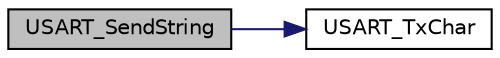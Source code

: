 digraph "USART_SendString"
{
 // LATEX_PDF_SIZE
  edge [fontname="Helvetica",fontsize="10",labelfontname="Helvetica",labelfontsize="10"];
  node [fontname="Helvetica",fontsize="10",shape=record];
  rankdir="LR";
  Node1 [label="USART_SendString",height=0.2,width=0.4,color="black", fillcolor="grey75", style="filled", fontcolor="black",tooltip=" "];
  Node1 -> Node2 [color="midnightblue",fontsize="10",style="solid",fontname="Helvetica"];
  Node2 [label="USART_TxChar",height=0.2,width=0.4,color="black", fillcolor="white", style="filled",URL="$_u_s_a_r_t___r_s232___c__file_8c.html#ab4bd691ef08444e153fe39abf7501069",tooltip=" "];
}
